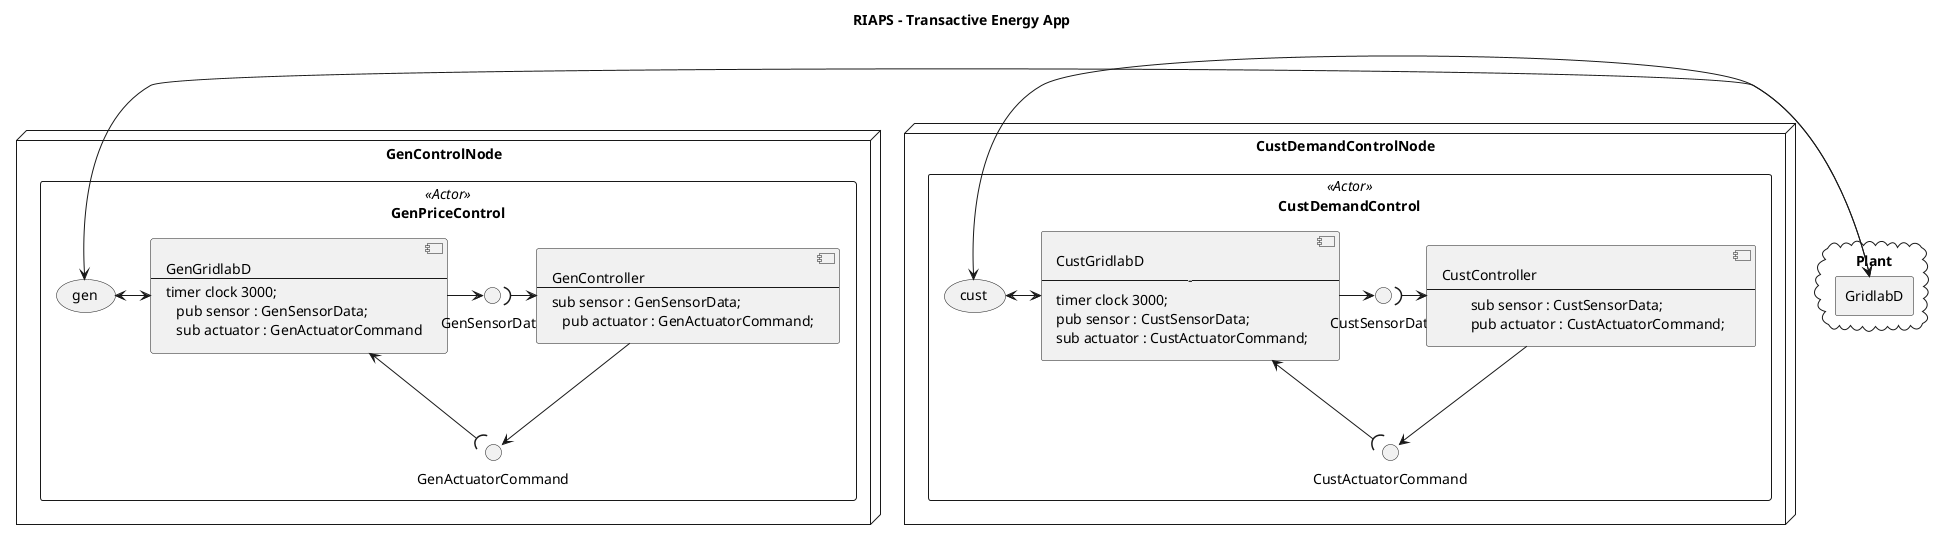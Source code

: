 @startuml

skinparam componentStyle uml2

title RIAPS - Transactive Energy App



node GenControlNode {
  rectangle GenPriceControl <<Actor>> {
  	component GenGridlabD [
	GenGridlabD
	----
	timer clock 3000;
    pub sensor : GenSensorData;
    sub actuator : GenActuatorCommand
	]
  	(gen) <-> [GenGridlabD]
  	() GenSensorData 
	() GenActuatorCommand
	component GenController [
	GenController
	----
	sub sensor : GenSensorData;
    pub actuator : GenActuatorCommand;
	]
  }
}

GenGridlabD -r-> GenSensorData
GenSensorData )-r-> GenController
GenController -d-> GenActuatorCommand
GenActuatorCommand )-u-> GenGridlabD

node CustDemandControlNode {
  rectangle CustDemandControl <<Actor>> {
  component CustGridlabD [
    CustGridlabD
    -----
	timer clock 3000;
    pub sensor : CustSensorData;
    sub actuator : CustActuatorCommand;
  ]
  (cust) <-> [CustGridlabD]
  () CustSensorData
  () CustActuatorCommand
  component CustController [
  CustController
  --------
      	sub sensor : CustSensorData;
    	pub actuator : CustActuatorCommand;
  ]
  }
}

CustGridlabD -r-> CustSensorData
CustSensorData )-r-> CustController
CustController -d-> CustActuatorCommand
CustActuatorCommand )-u-> CustGridlabD

cloud Plant {
  rectangle GridlabD {
  }
}

GridlabD <-right-> gen
GridlabD <-right-> cust

@enduml
